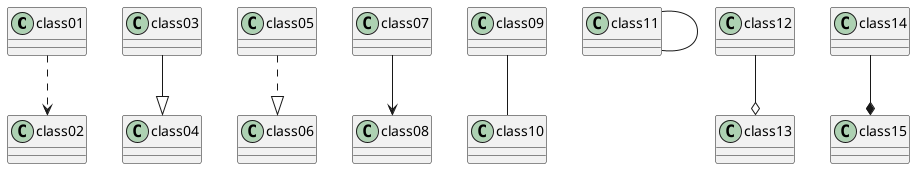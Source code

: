 @startuml
class01 ..> class02
class03 --|> class04
class05  ..|> class06
class07 --> class08
class09  -- class10
class11  -- class11
class12  --o class13
class14  --* class15
@enduml